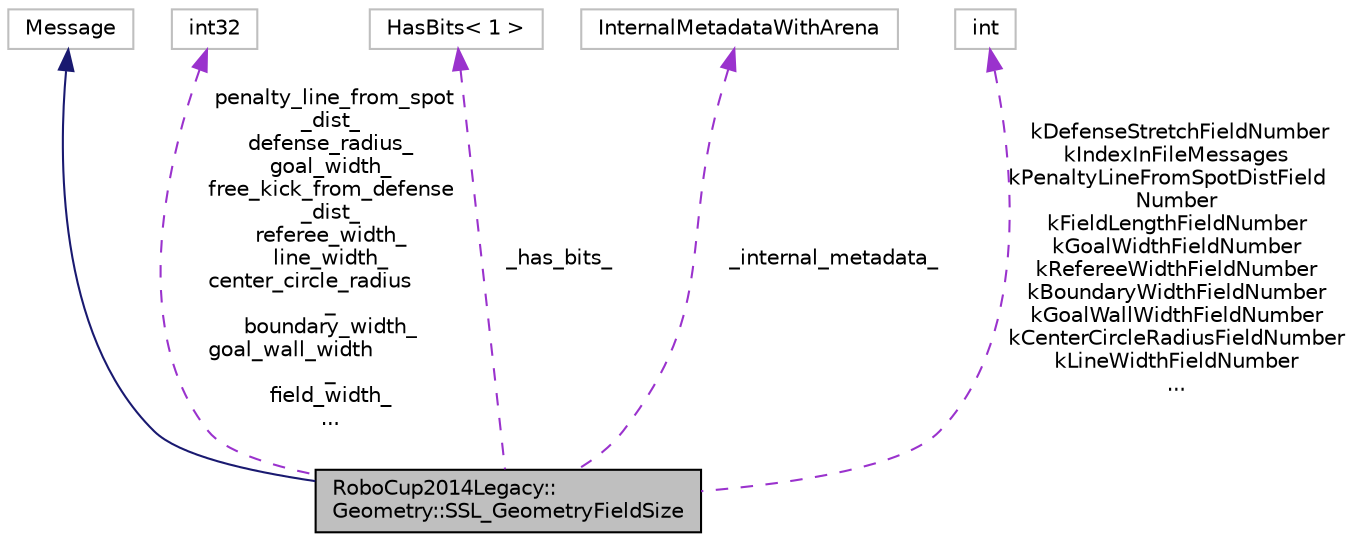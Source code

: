 digraph "RoboCup2014Legacy::Geometry::SSL_GeometryFieldSize"
{
 // INTERACTIVE_SVG=YES
  edge [fontname="Helvetica",fontsize="10",labelfontname="Helvetica",labelfontsize="10"];
  node [fontname="Helvetica",fontsize="10",shape=record];
  Node1 [label="RoboCup2014Legacy::\lGeometry::SSL_GeometryFieldSize",height=0.2,width=0.4,color="black", fillcolor="grey75", style="filled", fontcolor="black"];
  Node2 -> Node1 [dir="back",color="midnightblue",fontsize="10",style="solid",fontname="Helvetica"];
  Node2 [label="Message",height=0.2,width=0.4,color="grey75", fillcolor="white", style="filled"];
  Node3 -> Node1 [dir="back",color="darkorchid3",fontsize="10",style="dashed",label=" penalty_line_from_spot\l_dist_\ndefense_radius_\ngoal_width_\nfree_kick_from_defense\l_dist_\nreferee_width_\nline_width_\ncenter_circle_radius\l_\nboundary_width_\ngoal_wall_width\l_\nfield_width_\n..." ,fontname="Helvetica"];
  Node3 [label="int32",height=0.2,width=0.4,color="grey75", fillcolor="white", style="filled"];
  Node4 -> Node1 [dir="back",color="darkorchid3",fontsize="10",style="dashed",label=" _has_bits_" ,fontname="Helvetica"];
  Node4 [label="HasBits\< 1 \>",height=0.2,width=0.4,color="grey75", fillcolor="white", style="filled"];
  Node5 -> Node1 [dir="back",color="darkorchid3",fontsize="10",style="dashed",label=" _internal_metadata_" ,fontname="Helvetica"];
  Node5 [label="InternalMetadataWithArena",height=0.2,width=0.4,color="grey75", fillcolor="white", style="filled"];
  Node6 -> Node1 [dir="back",color="darkorchid3",fontsize="10",style="dashed",label=" kDefenseStretchFieldNumber\nkIndexInFileMessages\nkPenaltyLineFromSpotDistField\lNumber\nkFieldLengthFieldNumber\nkGoalWidthFieldNumber\nkRefereeWidthFieldNumber\nkBoundaryWidthFieldNumber\nkGoalWallWidthFieldNumber\nkCenterCircleRadiusFieldNumber\nkLineWidthFieldNumber\n..." ,fontname="Helvetica"];
  Node6 [label="int",height=0.2,width=0.4,color="grey75", fillcolor="white", style="filled"];
}
